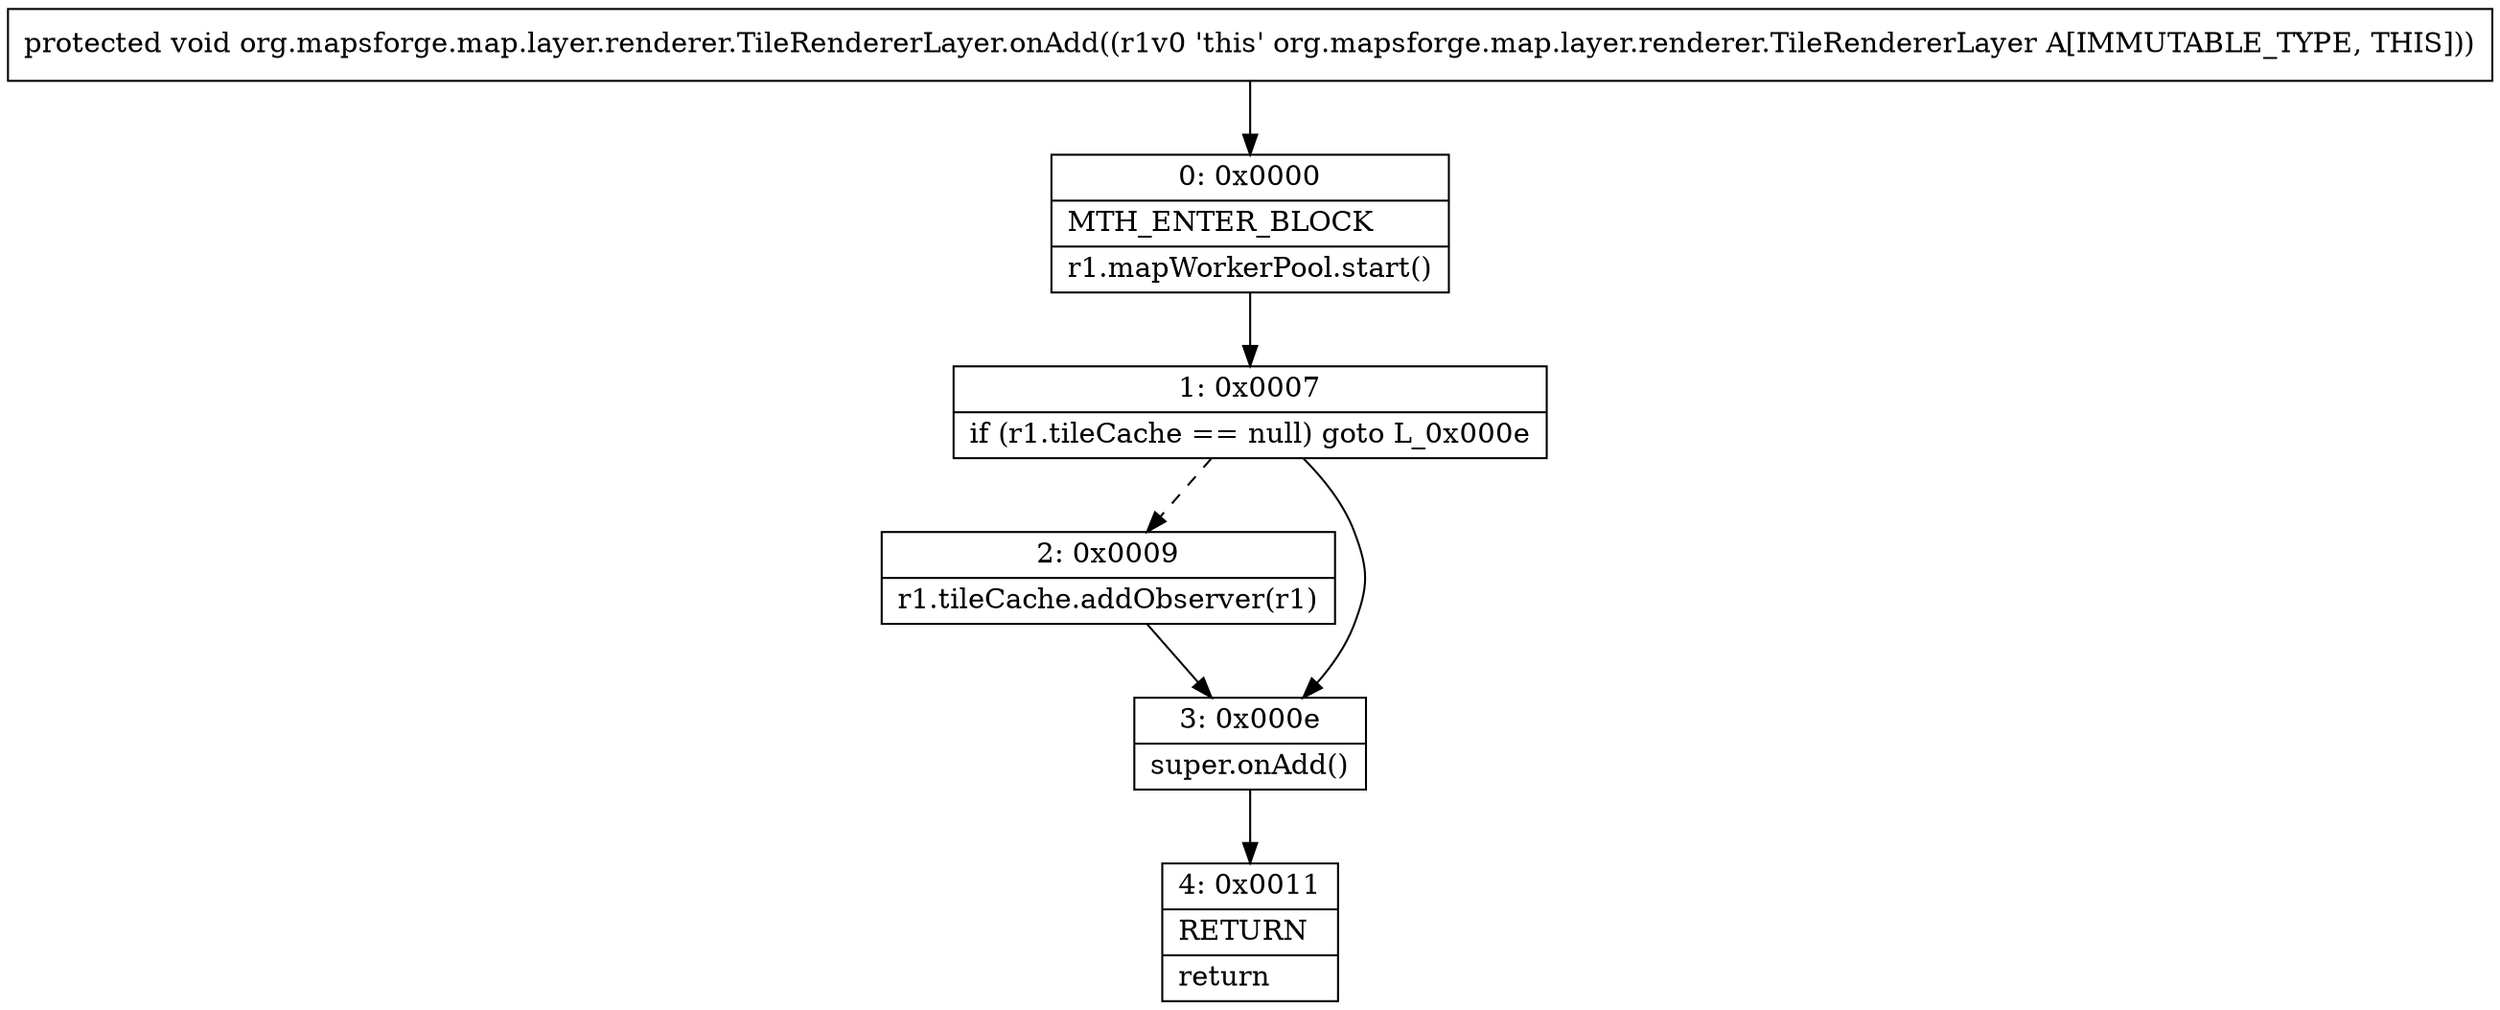 digraph "CFG fororg.mapsforge.map.layer.renderer.TileRendererLayer.onAdd()V" {
Node_0 [shape=record,label="{0\:\ 0x0000|MTH_ENTER_BLOCK\l|r1.mapWorkerPool.start()\l}"];
Node_1 [shape=record,label="{1\:\ 0x0007|if (r1.tileCache == null) goto L_0x000e\l}"];
Node_2 [shape=record,label="{2\:\ 0x0009|r1.tileCache.addObserver(r1)\l}"];
Node_3 [shape=record,label="{3\:\ 0x000e|super.onAdd()\l}"];
Node_4 [shape=record,label="{4\:\ 0x0011|RETURN\l|return\l}"];
MethodNode[shape=record,label="{protected void org.mapsforge.map.layer.renderer.TileRendererLayer.onAdd((r1v0 'this' org.mapsforge.map.layer.renderer.TileRendererLayer A[IMMUTABLE_TYPE, THIS])) }"];
MethodNode -> Node_0;
Node_0 -> Node_1;
Node_1 -> Node_2[style=dashed];
Node_1 -> Node_3;
Node_2 -> Node_3;
Node_3 -> Node_4;
}

